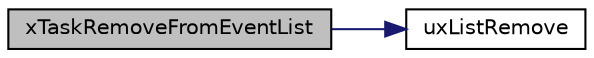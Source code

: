 digraph "xTaskRemoveFromEventList"
{
  edge [fontname="Helvetica",fontsize="10",labelfontname="Helvetica",labelfontsize="10"];
  node [fontname="Helvetica",fontsize="10",shape=record];
  rankdir="LR";
  Node162 [label="xTaskRemoveFromEventList",height=0.2,width=0.4,color="black", fillcolor="grey75", style="filled", fontcolor="black"];
  Node162 -> Node163 [color="midnightblue",fontsize="10",style="solid",fontname="Helvetica"];
  Node163 [label="uxListRemove",height=0.2,width=0.4,color="black", fillcolor="white", style="filled",URL="$list_8h.html#a2eb1558482076fff8cafc63419c2d34a"];
}
